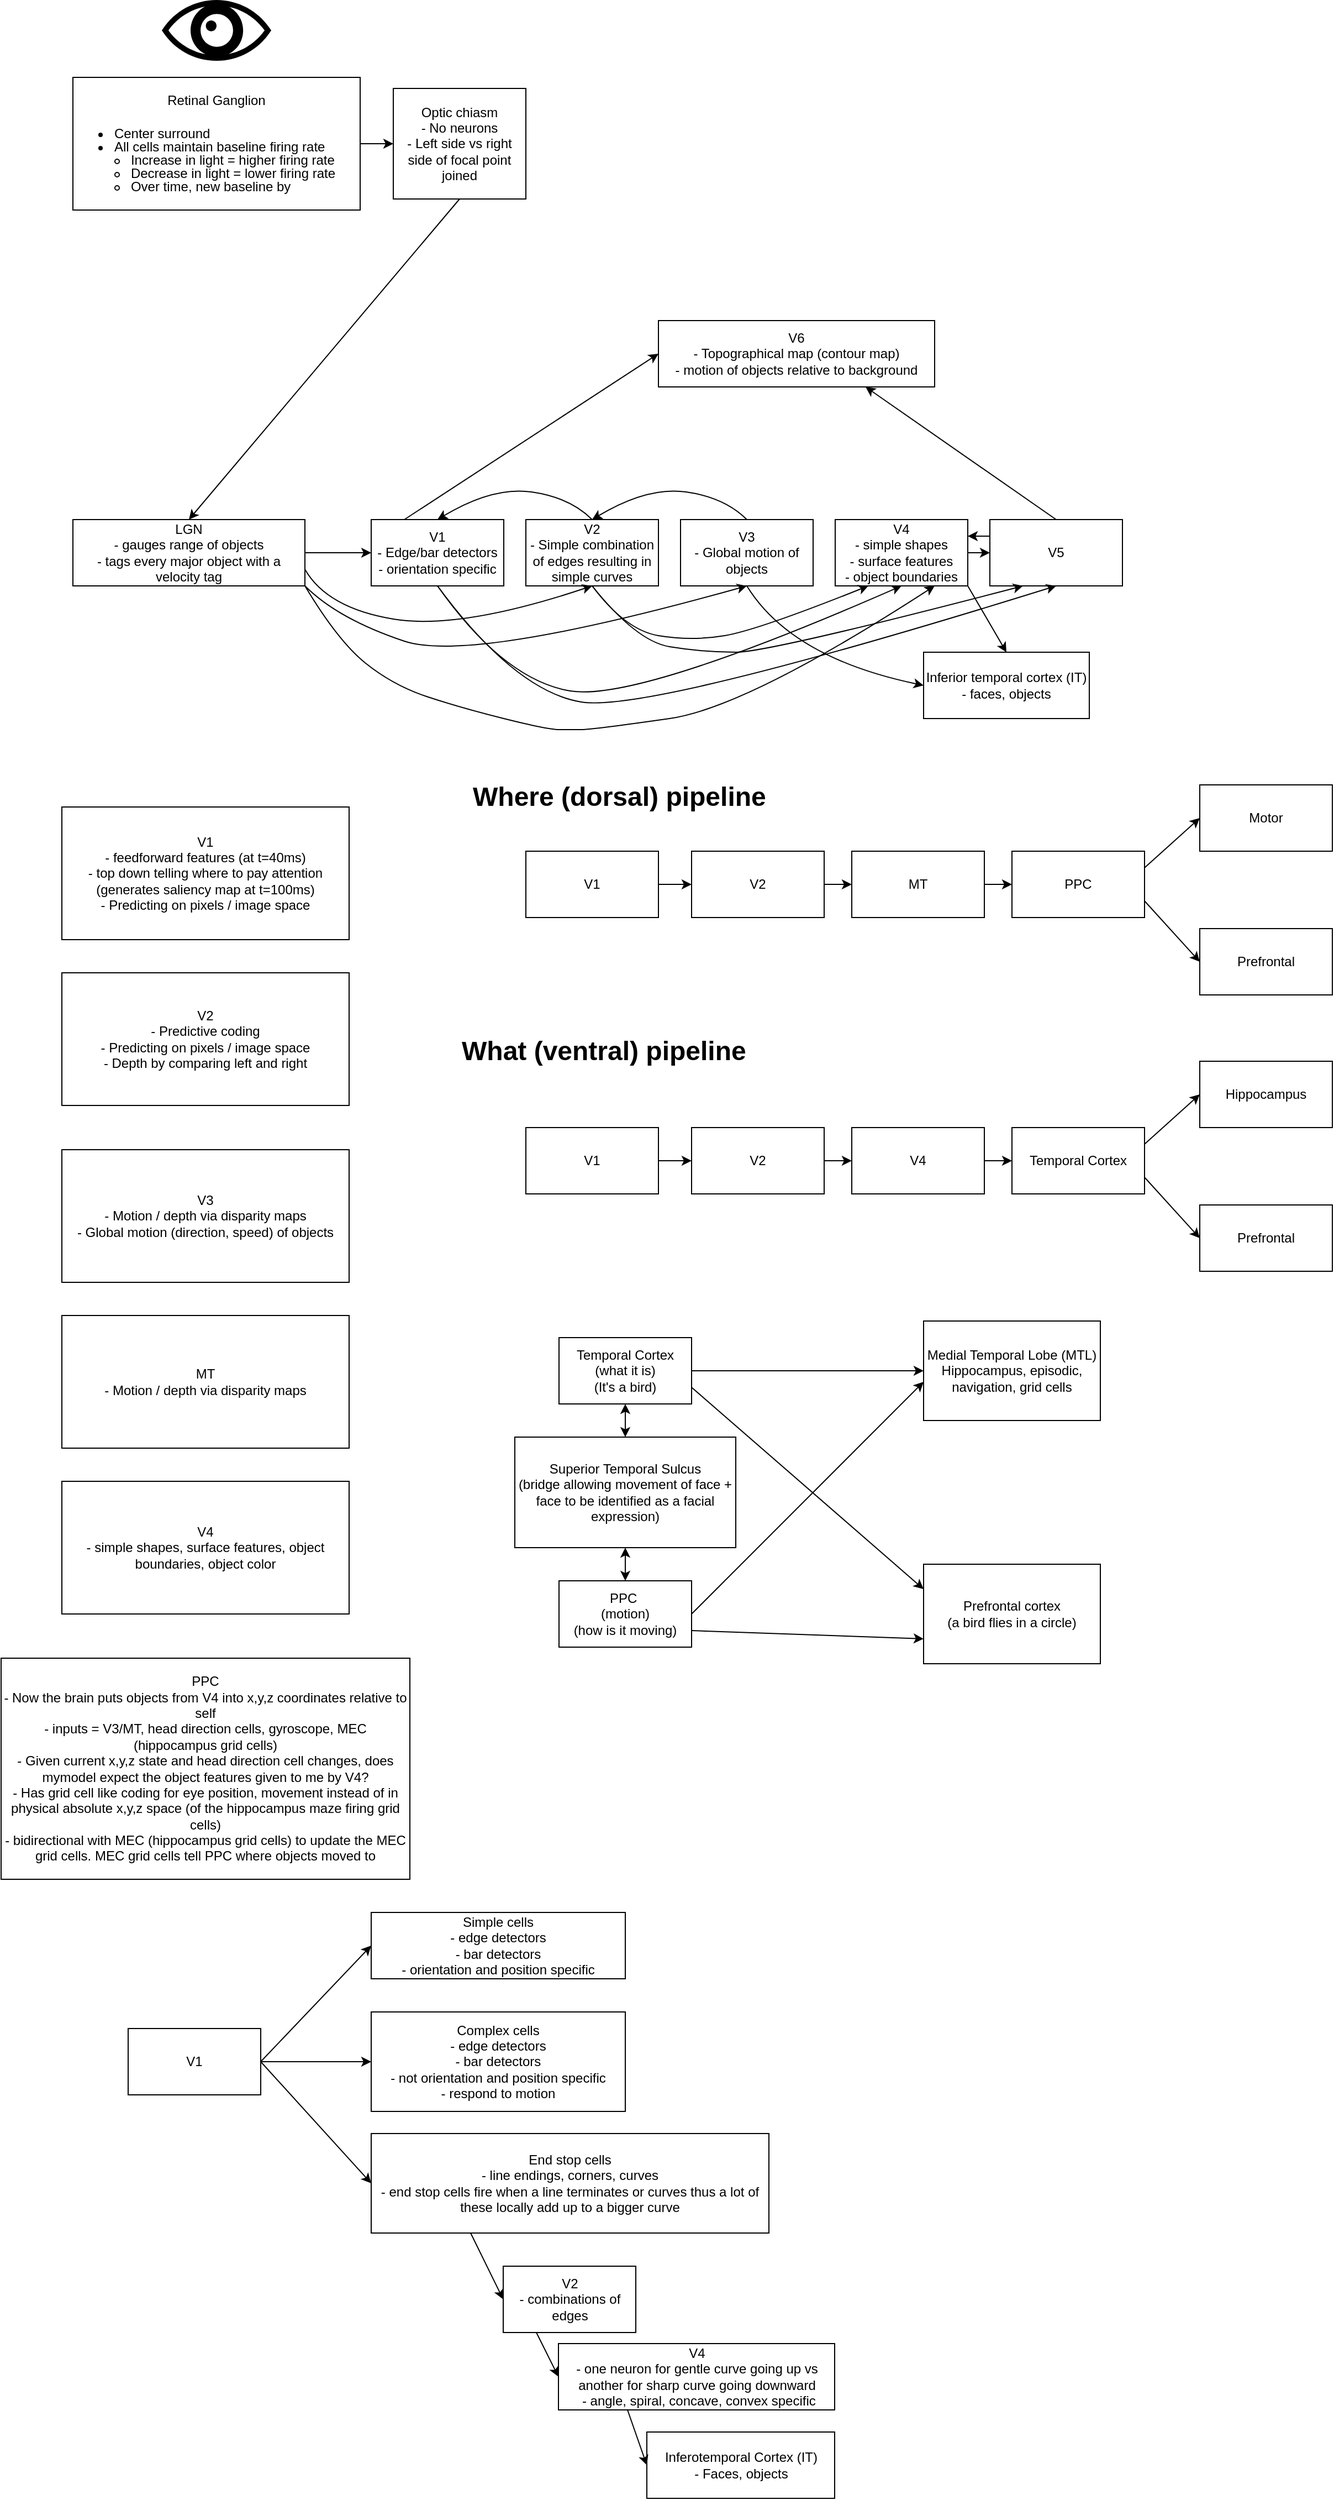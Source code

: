 <mxfile version="26.2.14">
  <diagram name="Page-1" id="L4ATmHOxBW7hnk37qFYO">
    <mxGraphModel dx="1724" dy="1750" grid="1" gridSize="10" guides="1" tooltips="1" connect="1" arrows="1" fold="1" page="0" pageScale="1" pageWidth="850" pageHeight="1100" math="0" shadow="0">
      <root>
        <mxCell id="0" />
        <mxCell id="1" parent="0" />
        <mxCell id="7BeZ9nyPgXJLnocpsz5R-1" value="" style="shape=mxgraph.signs.healthcare.eye;html=1;pointerEvents=1;fillColor=#000000;strokeColor=none;verticalLabelPosition=bottom;verticalAlign=top;align=center;" parent="1" vertex="1">
          <mxGeometry x="-249.5" y="-250" width="99" height="55" as="geometry" />
        </mxCell>
        <mxCell id="7BeZ9nyPgXJLnocpsz5R-4" value="Retinal Ganglion&lt;div&gt;&lt;br&gt;&lt;/div&gt;&lt;div&gt;&lt;ul style=&quot;text-align: left; padding-left: 15px; margin-top: 2px; margin-bottom: 2px;&quot;&gt;&lt;li style=&quot;line-height: 12px;&quot;&gt;Center surround&lt;/li&gt;&lt;li style=&quot;line-height: 12px;&quot;&gt;All cells maintain baseline firing rate&lt;/li&gt;&lt;ul style=&quot;padding-left: 15px;&quot;&gt;&lt;li style=&quot;line-height: 12px;&quot;&gt;Increase in light = higher firing rate&lt;/li&gt;&lt;li style=&quot;line-height: 12px;&quot;&gt;Decrease in light = lower firing rate&lt;/li&gt;&lt;li style=&quot;line-height: 12px;&quot;&gt;Over time, new baseline by&amp;nbsp;&amp;nbsp;&lt;/li&gt;&lt;/ul&gt;&lt;/ul&gt;&lt;/div&gt;" style="rounded=0;whiteSpace=wrap;html=1;" parent="1" vertex="1">
          <mxGeometry x="-330" y="-180" width="260" height="120" as="geometry" />
        </mxCell>
        <mxCell id="7BeZ9nyPgXJLnocpsz5R-5" value="V1" style="rounded=0;whiteSpace=wrap;html=1;" parent="1" vertex="1">
          <mxGeometry x="80" y="520" width="120" height="60" as="geometry" />
        </mxCell>
        <mxCell id="7BeZ9nyPgXJLnocpsz5R-6" value="V2" style="rounded=0;whiteSpace=wrap;html=1;" parent="1" vertex="1">
          <mxGeometry x="230" y="520" width="120" height="60" as="geometry" />
        </mxCell>
        <mxCell id="7BeZ9nyPgXJLnocpsz5R-7" value="" style="endArrow=classic;html=1;rounded=0;exitX=1;exitY=0.5;exitDx=0;exitDy=0;entryX=0;entryY=0.5;entryDx=0;entryDy=0;" parent="1" source="7BeZ9nyPgXJLnocpsz5R-5" target="7BeZ9nyPgXJLnocpsz5R-6" edge="1">
          <mxGeometry width="50" height="50" relative="1" as="geometry">
            <mxPoint x="400" y="500" as="sourcePoint" />
            <mxPoint x="450" y="450" as="targetPoint" />
          </mxGeometry>
        </mxCell>
        <mxCell id="7BeZ9nyPgXJLnocpsz5R-8" value="" style="endArrow=classic;html=1;rounded=0;exitX=1;exitY=0.5;exitDx=0;exitDy=0;entryX=0;entryY=0.5;entryDx=0;entryDy=0;" parent="1" source="7BeZ9nyPgXJLnocpsz5R-6" target="7BeZ9nyPgXJLnocpsz5R-9" edge="1">
          <mxGeometry width="50" height="50" relative="1" as="geometry">
            <mxPoint x="210" y="560" as="sourcePoint" />
            <mxPoint x="240" y="560" as="targetPoint" />
          </mxGeometry>
        </mxCell>
        <mxCell id="7BeZ9nyPgXJLnocpsz5R-9" value="MT" style="rounded=0;whiteSpace=wrap;html=1;" parent="1" vertex="1">
          <mxGeometry x="375" y="520" width="120" height="60" as="geometry" />
        </mxCell>
        <mxCell id="7BeZ9nyPgXJLnocpsz5R-10" value="PPC" style="rounded=0;whiteSpace=wrap;html=1;" parent="1" vertex="1">
          <mxGeometry x="520" y="520" width="120" height="60" as="geometry" />
        </mxCell>
        <mxCell id="7BeZ9nyPgXJLnocpsz5R-11" value="" style="endArrow=classic;html=1;rounded=0;exitX=1;exitY=0.5;exitDx=0;exitDy=0;entryX=0;entryY=0.5;entryDx=0;entryDy=0;" parent="1" source="7BeZ9nyPgXJLnocpsz5R-9" target="7BeZ9nyPgXJLnocpsz5R-10" edge="1">
          <mxGeometry width="50" height="50" relative="1" as="geometry">
            <mxPoint x="360" y="560" as="sourcePoint" />
            <mxPoint x="385" y="560" as="targetPoint" />
          </mxGeometry>
        </mxCell>
        <mxCell id="7BeZ9nyPgXJLnocpsz5R-12" value="Motor" style="rounded=0;whiteSpace=wrap;html=1;" parent="1" vertex="1">
          <mxGeometry x="690" y="460" width="120" height="60" as="geometry" />
        </mxCell>
        <mxCell id="7BeZ9nyPgXJLnocpsz5R-13" value="Prefrontal" style="rounded=0;whiteSpace=wrap;html=1;" parent="1" vertex="1">
          <mxGeometry x="690" y="590" width="120" height="60" as="geometry" />
        </mxCell>
        <mxCell id="7BeZ9nyPgXJLnocpsz5R-14" value="" style="endArrow=classic;html=1;rounded=0;exitX=1;exitY=0.25;exitDx=0;exitDy=0;entryX=0;entryY=0.5;entryDx=0;entryDy=0;" parent="1" source="7BeZ9nyPgXJLnocpsz5R-10" target="7BeZ9nyPgXJLnocpsz5R-12" edge="1">
          <mxGeometry width="50" height="50" relative="1" as="geometry">
            <mxPoint x="600" y="710" as="sourcePoint" />
            <mxPoint x="650" y="660" as="targetPoint" />
          </mxGeometry>
        </mxCell>
        <mxCell id="7BeZ9nyPgXJLnocpsz5R-15" value="" style="endArrow=classic;html=1;rounded=0;exitX=1;exitY=0.75;exitDx=0;exitDy=0;entryX=0;entryY=0.5;entryDx=0;entryDy=0;" parent="1" source="7BeZ9nyPgXJLnocpsz5R-10" target="7BeZ9nyPgXJLnocpsz5R-13" edge="1">
          <mxGeometry width="50" height="50" relative="1" as="geometry">
            <mxPoint x="600" y="710" as="sourcePoint" />
            <mxPoint x="650" y="660" as="targetPoint" />
          </mxGeometry>
        </mxCell>
        <mxCell id="7BeZ9nyPgXJLnocpsz5R-16" value="&lt;h1 style=&quot;margin-top: 0px;&quot;&gt;Where (dorsal) pipeline&lt;/h1&gt;" style="text;html=1;whiteSpace=wrap;overflow=hidden;rounded=0;" parent="1" vertex="1">
          <mxGeometry x="30" y="450" width="290" height="50" as="geometry" />
        </mxCell>
        <mxCell id="7BeZ9nyPgXJLnocpsz5R-17" value="&lt;h1 style=&quot;margin-top: 0px;&quot;&gt;What (ventral) pipeline&lt;/h1&gt;" style="text;html=1;whiteSpace=wrap;overflow=hidden;rounded=0;" parent="1" vertex="1">
          <mxGeometry x="20" y="680" width="290" height="50" as="geometry" />
        </mxCell>
        <mxCell id="7BeZ9nyPgXJLnocpsz5R-18" value="V1" style="rounded=0;whiteSpace=wrap;html=1;" parent="1" vertex="1">
          <mxGeometry x="80" y="770" width="120" height="60" as="geometry" />
        </mxCell>
        <mxCell id="7BeZ9nyPgXJLnocpsz5R-19" value="V2" style="rounded=0;whiteSpace=wrap;html=1;" parent="1" vertex="1">
          <mxGeometry x="230" y="770" width="120" height="60" as="geometry" />
        </mxCell>
        <mxCell id="7BeZ9nyPgXJLnocpsz5R-20" value="" style="endArrow=classic;html=1;rounded=0;exitX=1;exitY=0.5;exitDx=0;exitDy=0;entryX=0;entryY=0.5;entryDx=0;entryDy=0;" parent="1" source="7BeZ9nyPgXJLnocpsz5R-18" target="7BeZ9nyPgXJLnocpsz5R-19" edge="1">
          <mxGeometry width="50" height="50" relative="1" as="geometry">
            <mxPoint x="400" y="750" as="sourcePoint" />
            <mxPoint x="450" y="700" as="targetPoint" />
          </mxGeometry>
        </mxCell>
        <mxCell id="7BeZ9nyPgXJLnocpsz5R-31" value="V4" style="rounded=0;whiteSpace=wrap;html=1;" parent="1" vertex="1">
          <mxGeometry x="375" y="770" width="120" height="60" as="geometry" />
        </mxCell>
        <mxCell id="7BeZ9nyPgXJLnocpsz5R-32" value="Temporal Cortex" style="rounded=0;whiteSpace=wrap;html=1;" parent="1" vertex="1">
          <mxGeometry x="520" y="770" width="120" height="60" as="geometry" />
        </mxCell>
        <mxCell id="7BeZ9nyPgXJLnocpsz5R-33" value="" style="endArrow=classic;html=1;rounded=0;exitX=1;exitY=0.5;exitDx=0;exitDy=0;entryX=0;entryY=0.5;entryDx=0;entryDy=0;" parent="1" source="7BeZ9nyPgXJLnocpsz5R-31" target="7BeZ9nyPgXJLnocpsz5R-32" edge="1">
          <mxGeometry width="50" height="50" relative="1" as="geometry">
            <mxPoint x="360" y="810" as="sourcePoint" />
            <mxPoint x="385" y="810" as="targetPoint" />
          </mxGeometry>
        </mxCell>
        <mxCell id="7BeZ9nyPgXJLnocpsz5R-34" value="Hippocampus" style="rounded=0;whiteSpace=wrap;html=1;" parent="1" vertex="1">
          <mxGeometry x="690" y="710" width="120" height="60" as="geometry" />
        </mxCell>
        <mxCell id="7BeZ9nyPgXJLnocpsz5R-35" value="Prefrontal" style="rounded=0;whiteSpace=wrap;html=1;" parent="1" vertex="1">
          <mxGeometry x="690" y="840" width="120" height="60" as="geometry" />
        </mxCell>
        <mxCell id="7BeZ9nyPgXJLnocpsz5R-36" value="" style="endArrow=classic;html=1;rounded=0;exitX=1;exitY=0.25;exitDx=0;exitDy=0;entryX=0;entryY=0.5;entryDx=0;entryDy=0;" parent="1" source="7BeZ9nyPgXJLnocpsz5R-32" target="7BeZ9nyPgXJLnocpsz5R-34" edge="1">
          <mxGeometry width="50" height="50" relative="1" as="geometry">
            <mxPoint x="600" y="960" as="sourcePoint" />
            <mxPoint x="650" y="910" as="targetPoint" />
          </mxGeometry>
        </mxCell>
        <mxCell id="7BeZ9nyPgXJLnocpsz5R-37" value="" style="endArrow=classic;html=1;rounded=0;exitX=1;exitY=0.75;exitDx=0;exitDy=0;entryX=0;entryY=0.5;entryDx=0;entryDy=0;" parent="1" source="7BeZ9nyPgXJLnocpsz5R-32" target="7BeZ9nyPgXJLnocpsz5R-35" edge="1">
          <mxGeometry width="50" height="50" relative="1" as="geometry">
            <mxPoint x="600" y="960" as="sourcePoint" />
            <mxPoint x="650" y="910" as="targetPoint" />
          </mxGeometry>
        </mxCell>
        <mxCell id="7BeZ9nyPgXJLnocpsz5R-38" value="" style="endArrow=classic;html=1;rounded=0;exitX=1;exitY=0.5;exitDx=0;exitDy=0;entryX=0;entryY=0.5;entryDx=0;entryDy=0;" parent="1" source="7BeZ9nyPgXJLnocpsz5R-19" target="7BeZ9nyPgXJLnocpsz5R-31" edge="1">
          <mxGeometry width="50" height="50" relative="1" as="geometry">
            <mxPoint x="360" y="560" as="sourcePoint" />
            <mxPoint x="370" y="800" as="targetPoint" />
          </mxGeometry>
        </mxCell>
        <mxCell id="7BeZ9nyPgXJLnocpsz5R-39" value="Temporal Cortex&lt;div&gt;(what it is)&lt;br&gt;&lt;div&gt;(It&#39;s a bird)&lt;/div&gt;&lt;/div&gt;" style="rounded=0;whiteSpace=wrap;html=1;" parent="1" vertex="1">
          <mxGeometry x="110" y="960" width="120" height="60" as="geometry" />
        </mxCell>
        <mxCell id="7BeZ9nyPgXJLnocpsz5R-40" value="Superior Temporal Sulcus&lt;div&gt;(bridge allowing movement of face + face to be identified as a facial expression)&lt;/div&gt;" style="rounded=0;whiteSpace=wrap;html=1;" parent="1" vertex="1">
          <mxGeometry x="70" y="1050" width="200" height="100" as="geometry" />
        </mxCell>
        <mxCell id="7BeZ9nyPgXJLnocpsz5R-41" value="PPC&amp;nbsp;&lt;div&gt;(motion)&lt;/div&gt;&lt;div&gt;(how is it moving)&lt;/div&gt;" style="rounded=0;whiteSpace=wrap;html=1;" parent="1" vertex="1">
          <mxGeometry x="110" y="1180" width="120" height="60" as="geometry" />
        </mxCell>
        <mxCell id="7BeZ9nyPgXJLnocpsz5R-42" value="" style="endArrow=classic;startArrow=classic;html=1;rounded=0;exitX=0.5;exitY=0;exitDx=0;exitDy=0;entryX=0.5;entryY=1;entryDx=0;entryDy=0;" parent="1" source="7BeZ9nyPgXJLnocpsz5R-41" target="7BeZ9nyPgXJLnocpsz5R-40" edge="1">
          <mxGeometry width="50" height="50" relative="1" as="geometry">
            <mxPoint x="600" y="950" as="sourcePoint" />
            <mxPoint x="650" y="900" as="targetPoint" />
          </mxGeometry>
        </mxCell>
        <mxCell id="7BeZ9nyPgXJLnocpsz5R-43" value="" style="endArrow=classic;startArrow=classic;html=1;rounded=0;exitX=0.5;exitY=0;exitDx=0;exitDy=0;entryX=0.5;entryY=1;entryDx=0;entryDy=0;" parent="1" source="7BeZ9nyPgXJLnocpsz5R-40" target="7BeZ9nyPgXJLnocpsz5R-39" edge="1">
          <mxGeometry width="50" height="50" relative="1" as="geometry">
            <mxPoint x="600" y="950" as="sourcePoint" />
            <mxPoint x="650" y="900" as="targetPoint" />
          </mxGeometry>
        </mxCell>
        <mxCell id="7BeZ9nyPgXJLnocpsz5R-44" value="Medial Temporal Lobe (MTL)&lt;div&gt;Hippocampus, episodic, navigation, grid cells&lt;/div&gt;" style="rounded=0;whiteSpace=wrap;html=1;" parent="1" vertex="1">
          <mxGeometry x="440" y="945" width="160" height="90" as="geometry" />
        </mxCell>
        <mxCell id="7BeZ9nyPgXJLnocpsz5R-45" value="" style="endArrow=classic;html=1;rounded=0;exitX=1;exitY=0.5;exitDx=0;exitDy=0;entryX=0;entryY=0.5;entryDx=0;entryDy=0;" parent="1" source="7BeZ9nyPgXJLnocpsz5R-39" target="7BeZ9nyPgXJLnocpsz5R-44" edge="1">
          <mxGeometry width="50" height="50" relative="1" as="geometry">
            <mxPoint x="600" y="950" as="sourcePoint" />
            <mxPoint x="650" y="900" as="targetPoint" />
          </mxGeometry>
        </mxCell>
        <mxCell id="7BeZ9nyPgXJLnocpsz5R-47" value="Prefrontal cortex&lt;div&gt;(a bird flies in a circle)&lt;/div&gt;" style="rounded=0;whiteSpace=wrap;html=1;" parent="1" vertex="1">
          <mxGeometry x="440" y="1165" width="160" height="90" as="geometry" />
        </mxCell>
        <mxCell id="7BeZ9nyPgXJLnocpsz5R-48" value="" style="endArrow=classic;html=1;rounded=0;exitX=1;exitY=0.75;exitDx=0;exitDy=0;entryX=0;entryY=0.25;entryDx=0;entryDy=0;" parent="1" source="7BeZ9nyPgXJLnocpsz5R-39" target="7BeZ9nyPgXJLnocpsz5R-47" edge="1">
          <mxGeometry width="50" height="50" relative="1" as="geometry">
            <mxPoint x="600" y="950" as="sourcePoint" />
            <mxPoint x="650" y="900" as="targetPoint" />
          </mxGeometry>
        </mxCell>
        <mxCell id="7BeZ9nyPgXJLnocpsz5R-49" value="" style="endArrow=classic;html=1;rounded=0;exitX=1;exitY=0.75;exitDx=0;exitDy=0;entryX=0;entryY=0.75;entryDx=0;entryDy=0;" parent="1" source="7BeZ9nyPgXJLnocpsz5R-41" target="7BeZ9nyPgXJLnocpsz5R-47" edge="1">
          <mxGeometry width="50" height="50" relative="1" as="geometry">
            <mxPoint x="600" y="950" as="sourcePoint" />
            <mxPoint x="650" y="900" as="targetPoint" />
          </mxGeometry>
        </mxCell>
        <mxCell id="7BeZ9nyPgXJLnocpsz5R-50" value="" style="endArrow=classic;html=1;rounded=0;exitX=1;exitY=0.5;exitDx=0;exitDy=0;entryX=0;entryY=0.611;entryDx=0;entryDy=0;entryPerimeter=0;" parent="1" source="7BeZ9nyPgXJLnocpsz5R-41" target="7BeZ9nyPgXJLnocpsz5R-44" edge="1">
          <mxGeometry width="50" height="50" relative="1" as="geometry">
            <mxPoint x="600" y="950" as="sourcePoint" />
            <mxPoint x="650" y="900" as="targetPoint" />
          </mxGeometry>
        </mxCell>
        <mxCell id="7BeZ9nyPgXJLnocpsz5R-51" value="V1&lt;div&gt;- feedforward features (at t=40ms)&lt;/div&gt;&lt;div&gt;- top down telling where to pay attention (generates saliency map at t=100ms)&lt;/div&gt;&lt;div&gt;- Predicting on pixels / image space&lt;/div&gt;" style="rounded=0;whiteSpace=wrap;html=1;" parent="1" vertex="1">
          <mxGeometry x="-340" y="480" width="260" height="120" as="geometry" />
        </mxCell>
        <mxCell id="7BeZ9nyPgXJLnocpsz5R-52" value="V2&lt;div&gt;- Predictive coding&lt;/div&gt;&lt;div&gt;- Predicting on pixels / image space&lt;/div&gt;&lt;div&gt;- Depth by comparing left and right&lt;/div&gt;" style="rounded=0;whiteSpace=wrap;html=1;" parent="1" vertex="1">
          <mxGeometry x="-340" y="630" width="260" height="120" as="geometry" />
        </mxCell>
        <mxCell id="7BeZ9nyPgXJLnocpsz5R-53" value="V3&lt;div&gt;- Motion / depth via disparity maps&lt;/div&gt;&lt;div&gt;- Global motion (direction, speed) of objects&lt;/div&gt;" style="rounded=0;whiteSpace=wrap;html=1;" parent="1" vertex="1">
          <mxGeometry x="-340" y="790" width="260" height="120" as="geometry" />
        </mxCell>
        <mxCell id="7BeZ9nyPgXJLnocpsz5R-54" value="MT&lt;br&gt;&lt;div&gt;- Motion / depth via disparity maps&lt;/div&gt;" style="rounded=0;whiteSpace=wrap;html=1;" parent="1" vertex="1">
          <mxGeometry x="-340" y="940" width="260" height="120" as="geometry" />
        </mxCell>
        <mxCell id="7BeZ9nyPgXJLnocpsz5R-55" value="V4&lt;div&gt;- simple shapes, surface features, object boundaries, object color&lt;/div&gt;" style="rounded=0;whiteSpace=wrap;html=1;" parent="1" vertex="1">
          <mxGeometry x="-340" y="1090" width="260" height="120" as="geometry" />
        </mxCell>
        <mxCell id="7BeZ9nyPgXJLnocpsz5R-56" value="PPC&lt;div&gt;- Now the brain puts objects from V4 into x,y,z coordinates relative to self&lt;/div&gt;&lt;div&gt;- inputs = V3/MT, head direction cells, gyroscope, MEC (hippocampus grid cells)&lt;/div&gt;&lt;div&gt;- Given current x,y,z state and head direction cell changes, does mymodel expect the object features given to me by V4?&lt;/div&gt;&lt;div&gt;- Has grid cell like coding for eye position, movement instead of in physical absolute x,y,z space (of the hippocampus maze firing grid cells)&lt;/div&gt;&lt;div&gt;- bidirectional with MEC (hippocampus grid cells) to update the MEC grid cells. MEC grid cells tell PPC where objects moved to&lt;/div&gt;" style="rounded=0;whiteSpace=wrap;html=1;" parent="1" vertex="1">
          <mxGeometry x="-395" y="1250" width="370" height="200" as="geometry" />
        </mxCell>
        <mxCell id="R5JsLaLzXKioPXl-SvFv-1" value="V1" style="rounded=0;whiteSpace=wrap;html=1;" vertex="1" parent="1">
          <mxGeometry x="-280" y="1585" width="120" height="60" as="geometry" />
        </mxCell>
        <mxCell id="R5JsLaLzXKioPXl-SvFv-2" value="Simple cells&lt;div&gt;- edge detectors&lt;/div&gt;&lt;div&gt;- bar detectors&lt;/div&gt;&lt;div&gt;- orientation and position specific&lt;/div&gt;" style="rounded=0;whiteSpace=wrap;html=1;" vertex="1" parent="1">
          <mxGeometry x="-60" y="1480" width="230" height="60" as="geometry" />
        </mxCell>
        <mxCell id="R5JsLaLzXKioPXl-SvFv-3" value="Complex cells&lt;div&gt;- edge detectors&lt;/div&gt;&lt;div&gt;- bar detectors&lt;/div&gt;&lt;div&gt;- not orientation and position specific&lt;/div&gt;&lt;div&gt;- respond to motion&lt;/div&gt;" style="rounded=0;whiteSpace=wrap;html=1;" vertex="1" parent="1">
          <mxGeometry x="-60" y="1570" width="230" height="90" as="geometry" />
        </mxCell>
        <mxCell id="R5JsLaLzXKioPXl-SvFv-4" value="End stop cells&lt;div&gt;- line endings, corners, curves&lt;/div&gt;&lt;div&gt;- end stop cells fire when a line terminates or curves thus a lot of these locally add up to a bigger curve&lt;/div&gt;" style="rounded=0;whiteSpace=wrap;html=1;" vertex="1" parent="1">
          <mxGeometry x="-60" y="1680" width="360" height="90" as="geometry" />
        </mxCell>
        <mxCell id="R5JsLaLzXKioPXl-SvFv-5" value="" style="endArrow=classic;html=1;rounded=0;exitX=1;exitY=0.5;exitDx=0;exitDy=0;entryX=0;entryY=0.5;entryDx=0;entryDy=0;" edge="1" parent="1" source="R5JsLaLzXKioPXl-SvFv-1" target="R5JsLaLzXKioPXl-SvFv-2">
          <mxGeometry width="50" height="50" relative="1" as="geometry">
            <mxPoint x="-10" y="1620" as="sourcePoint" />
            <mxPoint x="40" y="1570" as="targetPoint" />
          </mxGeometry>
        </mxCell>
        <mxCell id="R5JsLaLzXKioPXl-SvFv-6" value="" style="endArrow=classic;html=1;rounded=0;exitX=1;exitY=0.5;exitDx=0;exitDy=0;entryX=0;entryY=0.5;entryDx=0;entryDy=0;" edge="1" parent="1" source="R5JsLaLzXKioPXl-SvFv-1" target="R5JsLaLzXKioPXl-SvFv-3">
          <mxGeometry width="50" height="50" relative="1" as="geometry">
            <mxPoint x="-10" y="1620" as="sourcePoint" />
            <mxPoint x="40" y="1570" as="targetPoint" />
          </mxGeometry>
        </mxCell>
        <mxCell id="R5JsLaLzXKioPXl-SvFv-7" value="" style="endArrow=classic;html=1;rounded=0;exitX=1;exitY=0.5;exitDx=0;exitDy=0;entryX=0;entryY=0.5;entryDx=0;entryDy=0;" edge="1" parent="1" source="R5JsLaLzXKioPXl-SvFv-1" target="R5JsLaLzXKioPXl-SvFv-4">
          <mxGeometry width="50" height="50" relative="1" as="geometry">
            <mxPoint x="-10" y="1620" as="sourcePoint" />
            <mxPoint x="40" y="1570" as="targetPoint" />
          </mxGeometry>
        </mxCell>
        <mxCell id="R5JsLaLzXKioPXl-SvFv-8" value="V4&lt;div&gt;- one neuron for gentle curve going up vs another for sharp curve going downward&lt;/div&gt;&lt;div&gt;&amp;nbsp;- angle, spiral, concave, convex specific&lt;/div&gt;" style="rounded=0;whiteSpace=wrap;html=1;" vertex="1" parent="1">
          <mxGeometry x="109.5" y="1870" width="250" height="60" as="geometry" />
        </mxCell>
        <mxCell id="R5JsLaLzXKioPXl-SvFv-9" value="" style="endArrow=classic;html=1;rounded=0;exitX=0.25;exitY=1;exitDx=0;exitDy=0;entryX=0;entryY=0.5;entryDx=0;entryDy=0;" edge="1" parent="1" source="R5JsLaLzXKioPXl-SvFv-4" target="R5JsLaLzXKioPXl-SvFv-10">
          <mxGeometry width="50" height="50" relative="1" as="geometry">
            <mxPoint x="330" y="1790" as="sourcePoint" />
            <mxPoint x="380" y="1740" as="targetPoint" />
          </mxGeometry>
        </mxCell>
        <mxCell id="R5JsLaLzXKioPXl-SvFv-10" value="V2&lt;div&gt;- combinations of edges&lt;/div&gt;" style="rounded=0;whiteSpace=wrap;html=1;" vertex="1" parent="1">
          <mxGeometry x="59.5" y="1800" width="120" height="60" as="geometry" />
        </mxCell>
        <mxCell id="R5JsLaLzXKioPXl-SvFv-12" value="" style="endArrow=classic;html=1;rounded=0;exitX=0.25;exitY=1;exitDx=0;exitDy=0;entryX=0;entryY=0.5;entryDx=0;entryDy=0;" edge="1" parent="1" source="R5JsLaLzXKioPXl-SvFv-10" target="R5JsLaLzXKioPXl-SvFv-8">
          <mxGeometry width="50" height="50" relative="1" as="geometry">
            <mxPoint x="189.5" y="1700" as="sourcePoint" />
            <mxPoint x="239.5" y="1650" as="targetPoint" />
          </mxGeometry>
        </mxCell>
        <mxCell id="R5JsLaLzXKioPXl-SvFv-13" value="Inferotemporal Cortex (IT)&lt;div&gt;- Faces, objects&lt;/div&gt;" style="rounded=0;whiteSpace=wrap;html=1;" vertex="1" parent="1">
          <mxGeometry x="189.5" y="1950" width="170" height="60" as="geometry" />
        </mxCell>
        <mxCell id="R5JsLaLzXKioPXl-SvFv-14" value="" style="endArrow=classic;html=1;rounded=0;exitX=0.25;exitY=1;exitDx=0;exitDy=0;entryX=0;entryY=0.5;entryDx=0;entryDy=0;" edge="1" parent="1" source="R5JsLaLzXKioPXl-SvFv-8" target="R5JsLaLzXKioPXl-SvFv-13">
          <mxGeometry width="50" height="50" relative="1" as="geometry">
            <mxPoint x="269.5" y="1810" as="sourcePoint" />
            <mxPoint x="319.5" y="1760" as="targetPoint" />
          </mxGeometry>
        </mxCell>
        <mxCell id="R5JsLaLzXKioPXl-SvFv-15" value="LGN&lt;div&gt;- gauges range of objects&lt;/div&gt;&lt;div&gt;- tags every major object with a velocity tag&lt;/div&gt;" style="rounded=0;whiteSpace=wrap;html=1;" vertex="1" parent="1">
          <mxGeometry x="-330" y="220" width="210" height="60" as="geometry" />
        </mxCell>
        <mxCell id="R5JsLaLzXKioPXl-SvFv-16" value="V1&lt;div&gt;- Edge/bar detectors&lt;/div&gt;&lt;div&gt;- orientation specific&lt;/div&gt;" style="rounded=0;whiteSpace=wrap;html=1;" vertex="1" parent="1">
          <mxGeometry x="-60" y="220" width="120" height="60" as="geometry" />
        </mxCell>
        <mxCell id="R5JsLaLzXKioPXl-SvFv-17" value="" style="endArrow=classic;html=1;rounded=0;exitX=1;exitY=0.5;exitDx=0;exitDy=0;entryX=0;entryY=0.5;entryDx=0;entryDy=0;" edge="1" parent="1" source="R5JsLaLzXKioPXl-SvFv-15" target="R5JsLaLzXKioPXl-SvFv-16">
          <mxGeometry width="50" height="50" relative="1" as="geometry">
            <mxPoint x="-130" y="360" as="sourcePoint" />
            <mxPoint x="-80" y="310" as="targetPoint" />
          </mxGeometry>
        </mxCell>
        <mxCell id="R5JsLaLzXKioPXl-SvFv-18" value="V3&lt;div&gt;- Global motion of objects&lt;/div&gt;" style="rounded=0;whiteSpace=wrap;html=1;" vertex="1" parent="1">
          <mxGeometry x="220" y="220" width="120" height="60" as="geometry" />
        </mxCell>
        <mxCell id="R5JsLaLzXKioPXl-SvFv-19" value="V2&lt;div&gt;- Simple combination of edges resulting in simple curves&lt;/div&gt;" style="rounded=0;whiteSpace=wrap;html=1;" vertex="1" parent="1">
          <mxGeometry x="80" y="220" width="120" height="60" as="geometry" />
        </mxCell>
        <mxCell id="R5JsLaLzXKioPXl-SvFv-20" value="" style="curved=1;endArrow=classic;html=1;rounded=0;exitX=1;exitY=0.75;exitDx=0;exitDy=0;entryX=0.5;entryY=1;entryDx=0;entryDy=0;" edge="1" parent="1" source="R5JsLaLzXKioPXl-SvFv-15" target="R5JsLaLzXKioPXl-SvFv-19">
          <mxGeometry width="50" height="50" relative="1" as="geometry">
            <mxPoint x="-130" y="360" as="sourcePoint" />
            <mxPoint x="140" y="320" as="targetPoint" />
            <Array as="points">
              <mxPoint x="-100" y="300" />
              <mxPoint x="20" y="320" />
            </Array>
          </mxGeometry>
        </mxCell>
        <mxCell id="R5JsLaLzXKioPXl-SvFv-21" value="" style="curved=1;endArrow=classic;html=1;rounded=0;exitX=1;exitY=1;exitDx=0;exitDy=0;entryX=0.5;entryY=1;entryDx=0;entryDy=0;" edge="1" parent="1" source="R5JsLaLzXKioPXl-SvFv-15" target="R5JsLaLzXKioPXl-SvFv-18">
          <mxGeometry width="50" height="50" relative="1" as="geometry">
            <mxPoint x="-110" y="275" as="sourcePoint" />
            <mxPoint x="150" y="290" as="targetPoint" />
            <Array as="points">
              <mxPoint x="-90" y="310" />
              <mxPoint x="30" y="350" />
            </Array>
          </mxGeometry>
        </mxCell>
        <mxCell id="R5JsLaLzXKioPXl-SvFv-22" value="Optic chiasm&lt;div&gt;- No neurons&lt;/div&gt;&lt;div&gt;- Left side vs right side of focal point joined&lt;/div&gt;" style="rounded=0;whiteSpace=wrap;html=1;" vertex="1" parent="1">
          <mxGeometry x="-40" y="-170" width="120" height="100" as="geometry" />
        </mxCell>
        <mxCell id="R5JsLaLzXKioPXl-SvFv-23" value="" style="endArrow=classic;html=1;rounded=0;exitX=1;exitY=0.5;exitDx=0;exitDy=0;entryX=0;entryY=0.5;entryDx=0;entryDy=0;" edge="1" parent="1" source="7BeZ9nyPgXJLnocpsz5R-4" target="R5JsLaLzXKioPXl-SvFv-22">
          <mxGeometry width="50" height="50" relative="1" as="geometry">
            <mxPoint x="40" y="-120" as="sourcePoint" />
            <mxPoint x="90" y="-170" as="targetPoint" />
          </mxGeometry>
        </mxCell>
        <mxCell id="R5JsLaLzXKioPXl-SvFv-24" value="" style="endArrow=classic;html=1;rounded=0;exitX=0.5;exitY=1;exitDx=0;exitDy=0;entryX=0.5;entryY=0;entryDx=0;entryDy=0;" edge="1" parent="1" source="R5JsLaLzXKioPXl-SvFv-22" target="R5JsLaLzXKioPXl-SvFv-15">
          <mxGeometry width="50" height="50" relative="1" as="geometry">
            <mxPoint x="40" y="230" as="sourcePoint" />
            <mxPoint x="90" y="180" as="targetPoint" />
          </mxGeometry>
        </mxCell>
        <mxCell id="R5JsLaLzXKioPXl-SvFv-25" value="" style="curved=1;endArrow=classic;html=1;rounded=0;exitX=0.5;exitY=0;exitDx=0;exitDy=0;entryX=0.5;entryY=0;entryDx=0;entryDy=0;" edge="1" parent="1" source="R5JsLaLzXKioPXl-SvFv-19" target="R5JsLaLzXKioPXl-SvFv-16">
          <mxGeometry width="50" height="50" relative="1" as="geometry">
            <mxPoint y="130" as="sourcePoint" />
            <mxPoint x="260" y="145" as="targetPoint" />
            <Array as="points">
              <mxPoint x="120" y="200" />
              <mxPoint x="50" y="190" />
            </Array>
          </mxGeometry>
        </mxCell>
        <mxCell id="R5JsLaLzXKioPXl-SvFv-26" value="" style="curved=1;endArrow=classic;html=1;rounded=0;exitX=0.5;exitY=0;exitDx=0;exitDy=0;entryX=0.5;entryY=0;entryDx=0;entryDy=0;" edge="1" parent="1" source="R5JsLaLzXKioPXl-SvFv-18" target="R5JsLaLzXKioPXl-SvFv-19">
          <mxGeometry width="50" height="50" relative="1" as="geometry">
            <mxPoint x="280" y="220" as="sourcePoint" />
            <mxPoint x="140" y="220" as="targetPoint" />
            <Array as="points">
              <mxPoint x="260" y="200" />
              <mxPoint x="190" y="190" />
            </Array>
          </mxGeometry>
        </mxCell>
        <mxCell id="R5JsLaLzXKioPXl-SvFv-27" value="V4&lt;div&gt;- simple shapes&lt;/div&gt;&lt;div&gt;- surface features&lt;/div&gt;&lt;div&gt;- object boundaries&lt;/div&gt;" style="rounded=0;whiteSpace=wrap;html=1;" vertex="1" parent="1">
          <mxGeometry x="360" y="220" width="120" height="60" as="geometry" />
        </mxCell>
        <mxCell id="R5JsLaLzXKioPXl-SvFv-28" value="V5" style="rounded=0;whiteSpace=wrap;html=1;" vertex="1" parent="1">
          <mxGeometry x="500" y="220" width="120" height="60" as="geometry" />
        </mxCell>
        <mxCell id="R5JsLaLzXKioPXl-SvFv-29" value="" style="curved=1;endArrow=classic;html=1;rounded=0;entryX=0;entryY=0.5;entryDx=0;entryDy=0;" edge="1" parent="1" target="R5JsLaLzXKioPXl-SvFv-30">
          <mxGeometry width="50" height="50" relative="1" as="geometry">
            <mxPoint x="280" y="280" as="sourcePoint" />
            <mxPoint x="560" y="325" as="targetPoint" />
            <Array as="points">
              <mxPoint x="320" y="345" />
            </Array>
          </mxGeometry>
        </mxCell>
        <mxCell id="R5JsLaLzXKioPXl-SvFv-30" value="Inferior temporal cortex (IT)&lt;div&gt;- faces, objects&lt;/div&gt;" style="rounded=0;whiteSpace=wrap;html=1;" vertex="1" parent="1">
          <mxGeometry x="440" y="340" width="150" height="60" as="geometry" />
        </mxCell>
        <mxCell id="R5JsLaLzXKioPXl-SvFv-31" value="" style="curved=1;endArrow=classic;html=1;rounded=0;exitX=0.5;exitY=1;exitDx=0;exitDy=0;entryX=0.5;entryY=1;entryDx=0;entryDy=0;" edge="1" parent="1" source="R5JsLaLzXKioPXl-SvFv-16" target="R5JsLaLzXKioPXl-SvFv-27">
          <mxGeometry width="50" height="50" relative="1" as="geometry">
            <mxPoint x="40" y="330" as="sourcePoint" />
            <mxPoint x="300" y="345" as="targetPoint" />
            <Array as="points">
              <mxPoint x="60" y="365" />
              <mxPoint x="180" y="385" />
            </Array>
          </mxGeometry>
        </mxCell>
        <mxCell id="R5JsLaLzXKioPXl-SvFv-32" value="" style="curved=1;endArrow=classic;html=1;rounded=0;exitX=0.5;exitY=1;exitDx=0;exitDy=0;entryX=0.25;entryY=1;entryDx=0;entryDy=0;" edge="1" parent="1" source="R5JsLaLzXKioPXl-SvFv-19" target="R5JsLaLzXKioPXl-SvFv-27">
          <mxGeometry width="50" height="50" relative="1" as="geometry">
            <mxPoint x="110" y="300" as="sourcePoint" />
            <mxPoint x="530" y="300" as="targetPoint" />
            <Array as="points">
              <mxPoint x="170" y="320" />
              <mxPoint x="230" y="330" />
              <mxPoint x="290" y="320" />
            </Array>
          </mxGeometry>
        </mxCell>
        <mxCell id="R5JsLaLzXKioPXl-SvFv-33" value="" style="curved=1;endArrow=classic;html=1;rounded=0;exitX=1;exitY=1;exitDx=0;exitDy=0;entryX=0.75;entryY=1;entryDx=0;entryDy=0;" edge="1" parent="1" source="R5JsLaLzXKioPXl-SvFv-15" target="R5JsLaLzXKioPXl-SvFv-27">
          <mxGeometry width="50" height="50" relative="1" as="geometry">
            <mxPoint x="280" y="265" as="sourcePoint" />
            <mxPoint x="810" y="270" as="targetPoint" />
            <Array as="points">
              <mxPoint x="-90" y="330" />
              <mxPoint x="-40" y="370" />
              <mxPoint x="20" y="390" />
              <mxPoint x="100" y="410" />
              <mxPoint x="120" y="410" />
              <mxPoint x="140" y="410" />
              <mxPoint x="280" y="390" />
            </Array>
          </mxGeometry>
        </mxCell>
        <mxCell id="R5JsLaLzXKioPXl-SvFv-34" value="V6&lt;div&gt;- Topographical map (contour map)&lt;/div&gt;&lt;div&gt;- motion of objects relative to background&lt;/div&gt;" style="rounded=0;whiteSpace=wrap;html=1;" vertex="1" parent="1">
          <mxGeometry x="200" y="40" width="250" height="60" as="geometry" />
        </mxCell>
        <mxCell id="R5JsLaLzXKioPXl-SvFv-35" value="" style="endArrow=classic;html=1;rounded=0;exitX=0.5;exitY=0;exitDx=0;exitDy=0;entryX=0.75;entryY=1;entryDx=0;entryDy=0;" edge="1" parent="1" source="R5JsLaLzXKioPXl-SvFv-28" target="R5JsLaLzXKioPXl-SvFv-34">
          <mxGeometry width="50" height="50" relative="1" as="geometry">
            <mxPoint x="220" y="290" as="sourcePoint" />
            <mxPoint x="270" y="240" as="targetPoint" />
          </mxGeometry>
        </mxCell>
        <mxCell id="R5JsLaLzXKioPXl-SvFv-36" value="" style="endArrow=classic;html=1;rounded=0;exitX=0.25;exitY=0;exitDx=0;exitDy=0;entryX=0;entryY=0.5;entryDx=0;entryDy=0;" edge="1" parent="1" source="R5JsLaLzXKioPXl-SvFv-16" target="R5JsLaLzXKioPXl-SvFv-34">
          <mxGeometry width="50" height="50" relative="1" as="geometry">
            <mxPoint x="220" y="290" as="sourcePoint" />
            <mxPoint x="270" y="240" as="targetPoint" />
          </mxGeometry>
        </mxCell>
        <mxCell id="R5JsLaLzXKioPXl-SvFv-37" value="" style="curved=1;endArrow=classic;html=1;rounded=0;exitX=0.5;exitY=1;exitDx=0;exitDy=0;entryX=0.25;entryY=1;entryDx=0;entryDy=0;" edge="1" parent="1" source="R5JsLaLzXKioPXl-SvFv-19" target="R5JsLaLzXKioPXl-SvFv-28">
          <mxGeometry width="50" height="50" relative="1" as="geometry">
            <mxPoint x="150" y="290" as="sourcePoint" />
            <mxPoint x="400" y="290" as="targetPoint" />
            <Array as="points">
              <mxPoint x="180" y="330" />
              <mxPoint x="240" y="340" />
              <mxPoint x="300" y="340" />
            </Array>
          </mxGeometry>
        </mxCell>
        <mxCell id="R5JsLaLzXKioPXl-SvFv-38" value="" style="endArrow=classic;html=1;rounded=0;exitX=1;exitY=0.5;exitDx=0;exitDy=0;" edge="1" parent="1" source="R5JsLaLzXKioPXl-SvFv-27" target="R5JsLaLzXKioPXl-SvFv-28">
          <mxGeometry width="50" height="50" relative="1" as="geometry">
            <mxPoint x="400" y="460" as="sourcePoint" />
            <mxPoint x="450" y="410" as="targetPoint" />
          </mxGeometry>
        </mxCell>
        <mxCell id="R5JsLaLzXKioPXl-SvFv-39" value="" style="endArrow=classic;html=1;rounded=0;exitX=0;exitY=0.25;exitDx=0;exitDy=0;entryX=1;entryY=0.25;entryDx=0;entryDy=0;" edge="1" parent="1" source="R5JsLaLzXKioPXl-SvFv-28" target="R5JsLaLzXKioPXl-SvFv-27">
          <mxGeometry width="50" height="50" relative="1" as="geometry">
            <mxPoint x="400" y="460" as="sourcePoint" />
            <mxPoint x="450" y="410" as="targetPoint" />
          </mxGeometry>
        </mxCell>
        <mxCell id="R5JsLaLzXKioPXl-SvFv-40" value="" style="curved=1;endArrow=classic;html=1;rounded=0;exitX=0.5;exitY=1;exitDx=0;exitDy=0;entryX=0.5;entryY=1;entryDx=0;entryDy=0;" edge="1" parent="1" source="R5JsLaLzXKioPXl-SvFv-16" target="R5JsLaLzXKioPXl-SvFv-28">
          <mxGeometry width="50" height="50" relative="1" as="geometry">
            <mxPoint x="10" y="290" as="sourcePoint" />
            <mxPoint x="430" y="290" as="targetPoint" />
            <Array as="points">
              <mxPoint x="70" y="375" />
              <mxPoint x="190" y="395" />
            </Array>
          </mxGeometry>
        </mxCell>
        <mxCell id="R5JsLaLzXKioPXl-SvFv-41" value="" style="endArrow=classic;html=1;rounded=0;exitX=1;exitY=1;exitDx=0;exitDy=0;entryX=0.5;entryY=0;entryDx=0;entryDy=0;" edge="1" parent="1" source="R5JsLaLzXKioPXl-SvFv-27" target="R5JsLaLzXKioPXl-SvFv-30">
          <mxGeometry width="50" height="50" relative="1" as="geometry">
            <mxPoint x="280" y="400" as="sourcePoint" />
            <mxPoint x="330" y="350" as="targetPoint" />
          </mxGeometry>
        </mxCell>
      </root>
    </mxGraphModel>
  </diagram>
</mxfile>
